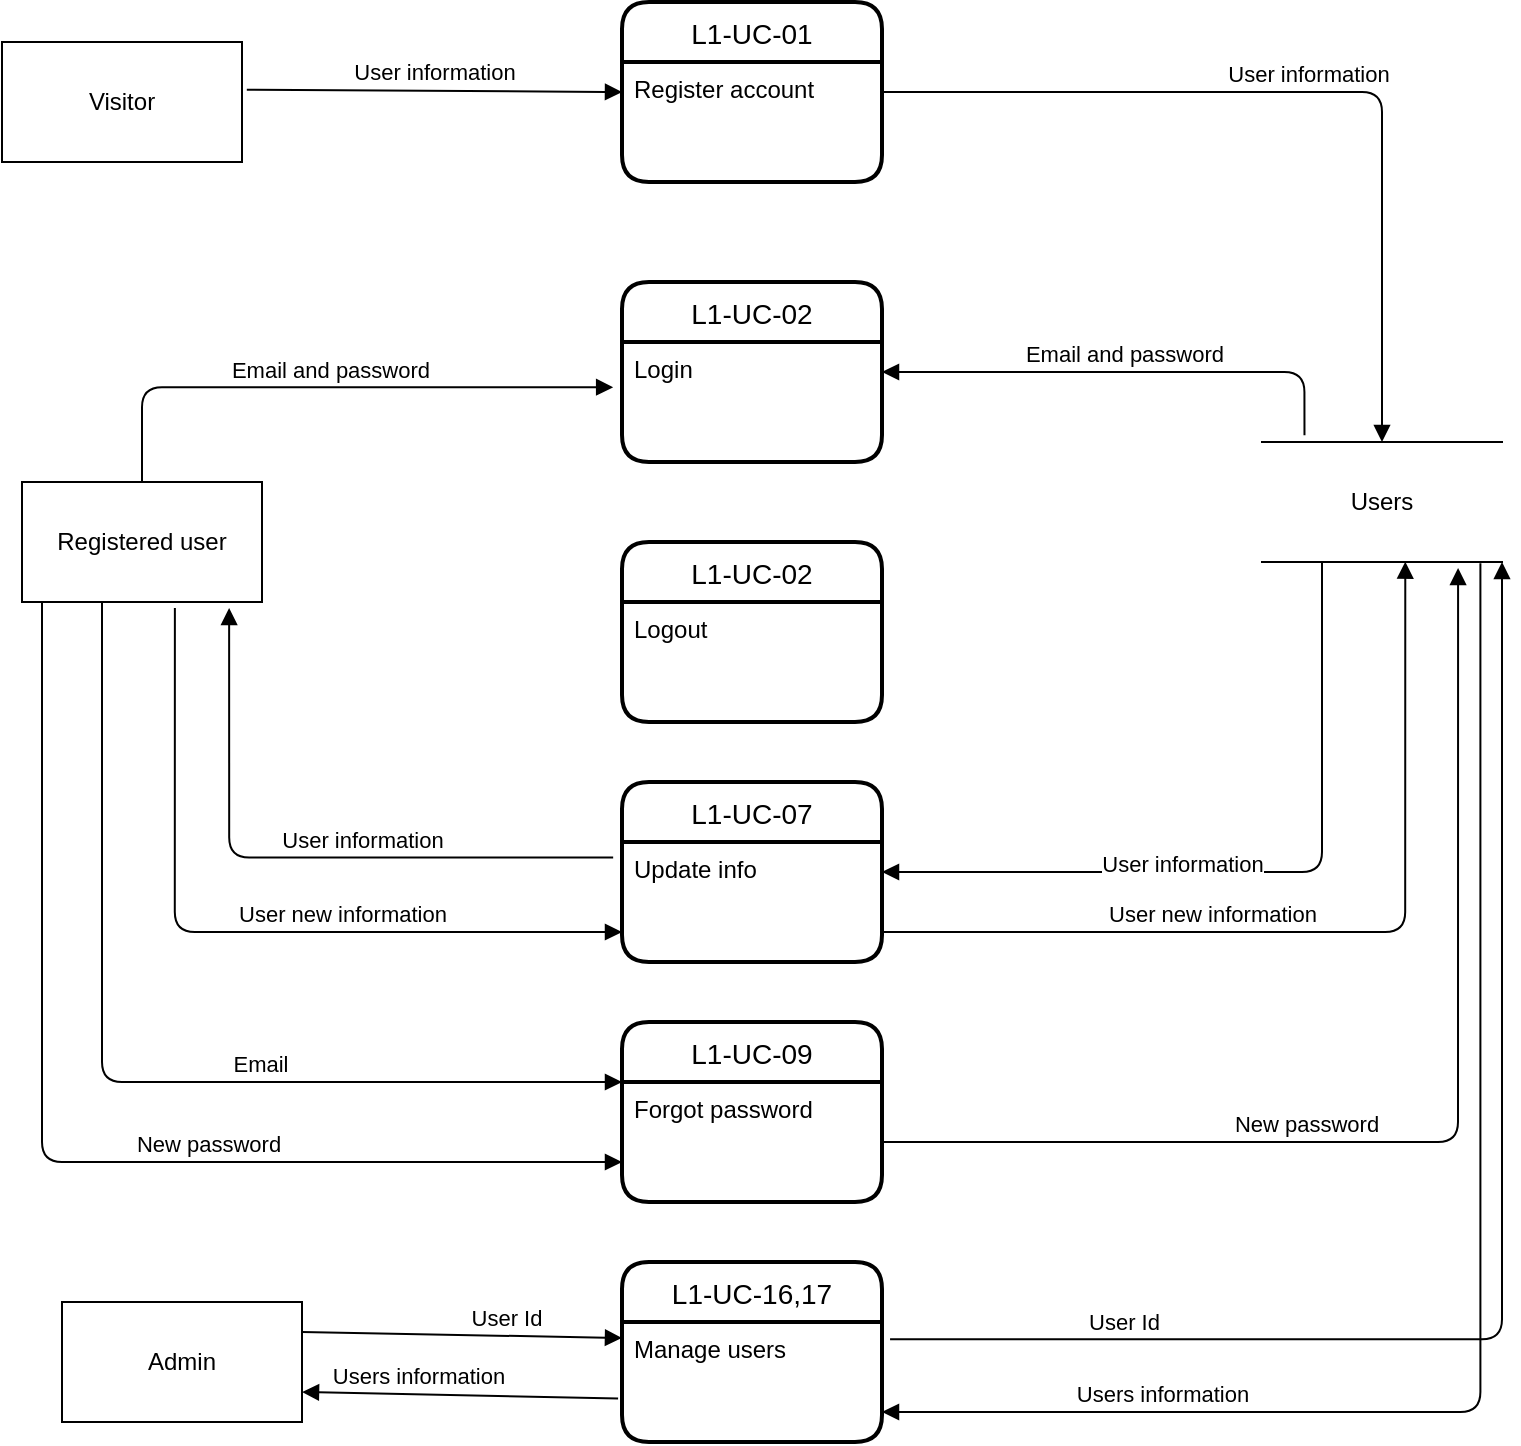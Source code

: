 <mxfile version="14.9.0" type="device"><diagram id="a3VQoIApgLVvhKK6CpKs" name="Page-1"><mxGraphModel dx="1038" dy="489" grid="1" gridSize="10" guides="1" tooltips="1" connect="1" arrows="1" fold="1" page="1" pageScale="1" pageWidth="827" pageHeight="1169" math="0" shadow="0"><root><mxCell id="0"/><mxCell id="1" parent="0"/><mxCell id="epBL0CIWcc1XcjLlAMiI-1" value="L1-UC-01" style="swimlane;childLayout=stackLayout;horizontal=1;startSize=30;horizontalStack=0;rounded=1;fontSize=14;fontStyle=0;strokeWidth=2;resizeParent=0;resizeLast=1;shadow=0;dashed=0;align=center;" parent="1" vertex="1"><mxGeometry x="360" y="20" width="130" height="90" as="geometry"/></mxCell><mxCell id="epBL0CIWcc1XcjLlAMiI-2" value="Register account" style="align=left;strokeColor=none;fillColor=none;spacingLeft=4;fontSize=12;verticalAlign=top;resizable=0;rotatable=0;part=1;" parent="epBL0CIWcc1XcjLlAMiI-1" vertex="1"><mxGeometry y="30" width="130" height="60" as="geometry"/></mxCell><mxCell id="epBL0CIWcc1XcjLlAMiI-3" value="Visitor" style="rounded=0;whiteSpace=wrap;html=1;" parent="1" vertex="1"><mxGeometry x="50" y="40" width="120" height="60" as="geometry"/></mxCell><mxCell id="epBL0CIWcc1XcjLlAMiI-4" value="User information" style="html=1;verticalAlign=bottom;endArrow=block;exitX=1.02;exitY=0.397;exitDx=0;exitDy=0;entryX=0;entryY=0.25;entryDx=0;entryDy=0;exitPerimeter=0;" parent="1" source="epBL0CIWcc1XcjLlAMiI-3" target="epBL0CIWcc1XcjLlAMiI-2" edge="1"><mxGeometry width="80" relative="1" as="geometry"><mxPoint x="588.36" y="71.02" as="sourcePoint"/><mxPoint x="460" y="210" as="targetPoint"/></mxGeometry></mxCell><mxCell id="epBL0CIWcc1XcjLlAMiI-5" value="User information" style="html=1;verticalAlign=bottom;endArrow=block;exitX=1;exitY=0.25;exitDx=0;exitDy=0;entryX=0.5;entryY=0;entryDx=0;entryDy=0;edgeStyle=orthogonalEdgeStyle;" parent="1" source="epBL0CIWcc1XcjLlAMiI-2" target="epBL0CIWcc1XcjLlAMiI-6" edge="1"><mxGeometry width="80" relative="1" as="geometry"><mxPoint x="500" y="70" as="sourcePoint"/><mxPoint x="660" y="60" as="targetPoint"/></mxGeometry></mxCell><mxCell id="epBL0CIWcc1XcjLlAMiI-6" value="Users" style="shape=partialRectangle;whiteSpace=wrap;html=1;left=0;right=0;fillColor=none;" parent="1" vertex="1"><mxGeometry x="680" y="240" width="120" height="60" as="geometry"/></mxCell><mxCell id="epBL0CIWcc1XcjLlAMiI-7" value="Registered user" style="rounded=0;whiteSpace=wrap;html=1;" parent="1" vertex="1"><mxGeometry x="60" y="260" width="120" height="60" as="geometry"/></mxCell><mxCell id="epBL0CIWcc1XcjLlAMiI-8" value="L1-UC-02" style="swimlane;childLayout=stackLayout;horizontal=1;startSize=30;horizontalStack=0;rounded=1;fontSize=14;fontStyle=0;strokeWidth=2;resizeParent=0;resizeLast=1;shadow=0;dashed=0;align=center;" parent="1" vertex="1"><mxGeometry x="360" y="160" width="130" height="90" as="geometry"/></mxCell><mxCell id="epBL0CIWcc1XcjLlAMiI-9" value="Login" style="align=left;strokeColor=none;fillColor=none;spacingLeft=4;fontSize=12;verticalAlign=top;resizable=0;rotatable=0;part=1;" parent="epBL0CIWcc1XcjLlAMiI-8" vertex="1"><mxGeometry y="30" width="130" height="60" as="geometry"/></mxCell><mxCell id="epBL0CIWcc1XcjLlAMiI-10" value="Email and password" style="html=1;verticalAlign=bottom;endArrow=block;entryX=-0.034;entryY=0.377;entryDx=0;entryDy=0;entryPerimeter=0;edgeStyle=orthogonalEdgeStyle;exitX=0.5;exitY=0;exitDx=0;exitDy=0;" parent="1" source="epBL0CIWcc1XcjLlAMiI-7" target="epBL0CIWcc1XcjLlAMiI-9" edge="1"><mxGeometry width="80" relative="1" as="geometry"><mxPoint x="120" y="240" as="sourcePoint"/><mxPoint x="370" y="75" as="targetPoint"/><Array as="points"><mxPoint x="120" y="213"/></Array></mxGeometry></mxCell><mxCell id="epBL0CIWcc1XcjLlAMiI-11" value="Email and password" style="html=1;verticalAlign=bottom;endArrow=block;exitX=0.177;exitY=-0.057;exitDx=0;exitDy=0;entryX=1;entryY=0.25;entryDx=0;entryDy=0;exitPerimeter=0;edgeStyle=orthogonalEdgeStyle;" parent="1" source="epBL0CIWcc1XcjLlAMiI-6" target="epBL0CIWcc1XcjLlAMiI-9" edge="1"><mxGeometry width="80" relative="1" as="geometry"><mxPoint x="192.4" y="123.82" as="sourcePoint"/><mxPoint x="380" y="85" as="targetPoint"/><Array as="points"><mxPoint x="701" y="205"/></Array></mxGeometry></mxCell><mxCell id="epBL0CIWcc1XcjLlAMiI-12" value="L1-UC-02" style="swimlane;childLayout=stackLayout;horizontal=1;startSize=30;horizontalStack=0;rounded=1;fontSize=14;fontStyle=0;strokeWidth=2;resizeParent=0;resizeLast=1;shadow=0;dashed=0;align=center;" parent="1" vertex="1"><mxGeometry x="360" y="290" width="130" height="90" as="geometry"/></mxCell><mxCell id="epBL0CIWcc1XcjLlAMiI-13" value="Logout" style="align=left;strokeColor=none;fillColor=none;spacingLeft=4;fontSize=12;verticalAlign=top;resizable=0;rotatable=0;part=1;" parent="epBL0CIWcc1XcjLlAMiI-12" vertex="1"><mxGeometry y="30" width="130" height="60" as="geometry"/></mxCell><mxCell id="epBL0CIWcc1XcjLlAMiI-14" value="L1-UC-07" style="swimlane;childLayout=stackLayout;horizontal=1;startSize=30;horizontalStack=0;rounded=1;fontSize=14;fontStyle=0;strokeWidth=2;resizeParent=0;resizeLast=1;shadow=0;dashed=0;align=center;" parent="1" vertex="1"><mxGeometry x="360" y="410" width="130" height="90" as="geometry"/></mxCell><mxCell id="epBL0CIWcc1XcjLlAMiI-15" value="Update info" style="align=left;strokeColor=none;fillColor=none;spacingLeft=4;fontSize=12;verticalAlign=top;resizable=0;rotatable=0;part=1;" parent="epBL0CIWcc1XcjLlAMiI-14" vertex="1"><mxGeometry y="30" width="130" height="60" as="geometry"/></mxCell><mxCell id="epBL0CIWcc1XcjLlAMiI-16" value="L1-UC-09" style="swimlane;childLayout=stackLayout;horizontal=1;startSize=30;horizontalStack=0;rounded=1;fontSize=14;fontStyle=0;strokeWidth=2;resizeParent=0;resizeLast=1;shadow=0;dashed=0;align=center;" parent="1" vertex="1"><mxGeometry x="360" y="530" width="130" height="90" as="geometry"/></mxCell><mxCell id="epBL0CIWcc1XcjLlAMiI-17" value="Forgot password" style="align=left;strokeColor=none;fillColor=none;spacingLeft=4;fontSize=12;verticalAlign=top;resizable=0;rotatable=0;part=1;" parent="epBL0CIWcc1XcjLlAMiI-16" vertex="1"><mxGeometry y="30" width="130" height="60" as="geometry"/></mxCell><mxCell id="epBL0CIWcc1XcjLlAMiI-18" value="User information" style="html=1;verticalAlign=bottom;endArrow=block;entryX=0.863;entryY=1.05;entryDx=0;entryDy=0;entryPerimeter=0;exitX=-0.034;exitY=0.13;exitDx=0;exitDy=0;exitPerimeter=0;edgeStyle=orthogonalEdgeStyle;" parent="1" source="epBL0CIWcc1XcjLlAMiI-15" target="epBL0CIWcc1XcjLlAMiI-7" edge="1"><mxGeometry x="-0.207" width="80" relative="1" as="geometry"><mxPoint x="320" y="460" as="sourcePoint"/><mxPoint x="370" y="75" as="targetPoint"/><mxPoint as="offset"/></mxGeometry></mxCell><mxCell id="epBL0CIWcc1XcjLlAMiI-19" value="User information" style="html=1;verticalAlign=bottom;endArrow=block;entryX=1;entryY=0.25;entryDx=0;entryDy=0;exitX=0.25;exitY=1;exitDx=0;exitDy=0;edgeStyle=orthogonalEdgeStyle;" parent="1" source="epBL0CIWcc1XcjLlAMiI-6" target="epBL0CIWcc1XcjLlAMiI-15" edge="1"><mxGeometry x="0.2" y="5" width="80" relative="1" as="geometry"><mxPoint x="670" y="340" as="sourcePoint"/><mxPoint x="357.6" y="250" as="targetPoint"/><mxPoint as="offset"/></mxGeometry></mxCell><mxCell id="epBL0CIWcc1XcjLlAMiI-20" value="User new information" style="html=1;verticalAlign=bottom;endArrow=block;exitX=1;exitY=0.75;exitDx=0;exitDy=0;edgeStyle=orthogonalEdgeStyle;entryX=0.597;entryY=0.997;entryDx=0;entryDy=0;entryPerimeter=0;" parent="1" source="epBL0CIWcc1XcjLlAMiI-15" target="epBL0CIWcc1XcjLlAMiI-6" edge="1"><mxGeometry x="-0.264" width="80" relative="1" as="geometry"><mxPoint x="580.0" y="488.82" as="sourcePoint"/><mxPoint x="750" y="310" as="targetPoint"/><mxPoint as="offset"/></mxGeometry></mxCell><mxCell id="epBL0CIWcc1XcjLlAMiI-21" value="User new information" style="html=1;verticalAlign=bottom;endArrow=block;entryX=0;entryY=0.75;entryDx=0;entryDy=0;exitX=0.637;exitY=1.05;exitDx=0;exitDy=0;exitPerimeter=0;edgeStyle=orthogonalEdgeStyle;" parent="1" source="epBL0CIWcc1XcjLlAMiI-7" target="epBL0CIWcc1XcjLlAMiI-15" edge="1"><mxGeometry x="0.274" width="80" relative="1" as="geometry"><mxPoint x="150" y="380" as="sourcePoint"/><mxPoint x="400" y="105" as="targetPoint"/><Array as="points"><mxPoint x="136" y="485"/></Array><mxPoint as="offset"/></mxGeometry></mxCell><mxCell id="epBL0CIWcc1XcjLlAMiI-22" value="New password" style="html=1;verticalAlign=bottom;endArrow=block;edgeStyle=orthogonalEdgeStyle;" parent="1" edge="1"><mxGeometry x="0.274" width="80" relative="1" as="geometry"><mxPoint x="70" y="320" as="sourcePoint"/><mxPoint x="360" y="600" as="targetPoint"/><Array as="points"><mxPoint x="70" y="600"/></Array><mxPoint as="offset"/></mxGeometry></mxCell><mxCell id="epBL0CIWcc1XcjLlAMiI-25" value="Email" style="html=1;verticalAlign=bottom;endArrow=block;edgeStyle=orthogonalEdgeStyle;" parent="1" source="epBL0CIWcc1XcjLlAMiI-7" edge="1"><mxGeometry x="0.274" width="80" relative="1" as="geometry"><mxPoint x="100" y="350" as="sourcePoint"/><mxPoint x="360" y="560" as="targetPoint"/><Array as="points"><mxPoint x="100" y="560"/></Array><mxPoint as="offset"/></mxGeometry></mxCell><mxCell id="epBL0CIWcc1XcjLlAMiI-26" value="New password" style="html=1;verticalAlign=bottom;endArrow=block;exitX=1;exitY=0.5;exitDx=0;exitDy=0;edgeStyle=orthogonalEdgeStyle;entryX=0.817;entryY=1.05;entryDx=0;entryDy=0;entryPerimeter=0;" parent="1" source="epBL0CIWcc1XcjLlAMiI-17" target="epBL0CIWcc1XcjLlAMiI-6" edge="1"><mxGeometry x="-0.264" width="80" relative="1" as="geometry"><mxPoint x="530" y="585" as="sourcePoint"/><mxPoint x="790" y="410" as="targetPoint"/><mxPoint as="offset"/></mxGeometry></mxCell><mxCell id="epBL0CIWcc1XcjLlAMiI-28" value="L1-UC-16,17" style="swimlane;childLayout=stackLayout;horizontal=1;startSize=30;horizontalStack=0;rounded=1;fontSize=14;fontStyle=0;strokeWidth=2;resizeParent=0;resizeLast=1;shadow=0;dashed=0;align=center;" parent="1" vertex="1"><mxGeometry x="360" y="650" width="130" height="90" as="geometry"/></mxCell><mxCell id="epBL0CIWcc1XcjLlAMiI-29" value="Manage users" style="align=left;strokeColor=none;fillColor=none;spacingLeft=4;fontSize=12;verticalAlign=top;resizable=0;rotatable=0;part=1;" parent="epBL0CIWcc1XcjLlAMiI-28" vertex="1"><mxGeometry y="30" width="130" height="60" as="geometry"/></mxCell><mxCell id="epBL0CIWcc1XcjLlAMiI-30" value="Admin" style="rounded=0;whiteSpace=wrap;html=1;" parent="1" vertex="1"><mxGeometry x="80" y="670" width="120" height="60" as="geometry"/></mxCell><mxCell id="epBL0CIWcc1XcjLlAMiI-32" value="User Id" style="html=1;verticalAlign=bottom;endArrow=block;exitX=1;exitY=0.25;exitDx=0;exitDy=0;" parent="1" source="epBL0CIWcc1XcjLlAMiI-30" edge="1"><mxGeometry x="0.274" width="80" relative="1" as="geometry"><mxPoint x="60" y="410" as="sourcePoint"/><mxPoint x="360" y="688" as="targetPoint"/><mxPoint as="offset"/></mxGeometry></mxCell><mxCell id="epBL0CIWcc1XcjLlAMiI-33" value="User Id" style="html=1;verticalAlign=bottom;endArrow=block;exitX=1.031;exitY=0.143;exitDx=0;exitDy=0;edgeStyle=orthogonalEdgeStyle;entryX=1;entryY=1;entryDx=0;entryDy=0;exitPerimeter=0;labelPosition=left;verticalLabelPosition=top;align=right;" parent="1" source="epBL0CIWcc1XcjLlAMiI-29" target="epBL0CIWcc1XcjLlAMiI-6" edge="1"><mxGeometry x="-0.609" width="80" relative="1" as="geometry"><mxPoint x="511.96" y="687" as="sourcePoint"/><mxPoint x="800" y="400" as="targetPoint"/><mxPoint as="offset"/></mxGeometry></mxCell><mxCell id="epBL0CIWcc1XcjLlAMiI-34" value="Users information" style="html=1;verticalAlign=bottom;endArrow=block;exitX=-0.015;exitY=0.637;exitDx=0;exitDy=0;entryX=1;entryY=0.75;entryDx=0;entryDy=0;exitPerimeter=0;" parent="1" source="epBL0CIWcc1XcjLlAMiI-29" target="epBL0CIWcc1XcjLlAMiI-30" edge="1"><mxGeometry x="0.274" width="80" relative="1" as="geometry"><mxPoint x="350" y="763" as="sourcePoint"/><mxPoint x="190" y="760" as="targetPoint"/><mxPoint as="offset"/></mxGeometry></mxCell><mxCell id="epBL0CIWcc1XcjLlAMiI-35" value="Users information" style="html=1;verticalAlign=bottom;endArrow=block;entryX=1;entryY=0.75;entryDx=0;entryDy=0;exitX=0.91;exitY=1.01;exitDx=0;exitDy=0;edgeStyle=orthogonalEdgeStyle;exitPerimeter=0;" parent="1" source="epBL0CIWcc1XcjLlAMiI-6" target="epBL0CIWcc1XcjLlAMiI-29" edge="1"><mxGeometry x="0.613" width="80" relative="1" as="geometry"><mxPoint x="790" y="570" as="sourcePoint"/><mxPoint x="570" y="725" as="targetPoint"/><mxPoint as="offset"/><Array as="points"><mxPoint x="789" y="725"/></Array></mxGeometry></mxCell></root></mxGraphModel></diagram></mxfile>